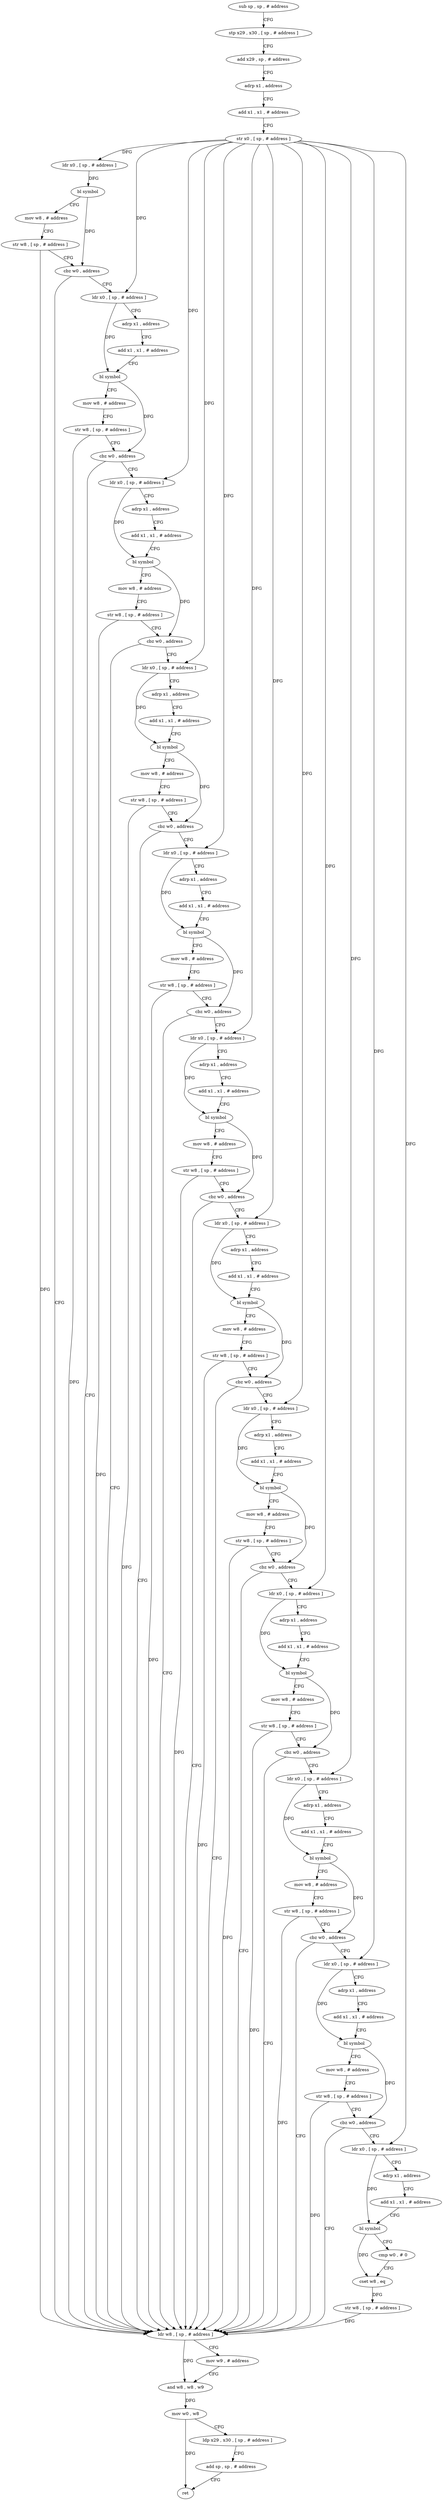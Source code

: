 digraph "func" {
"4206584" [label = "sub sp , sp , # address" ]
"4206588" [label = "stp x29 , x30 , [ sp , # address ]" ]
"4206592" [label = "add x29 , sp , # address" ]
"4206596" [label = "adrp x1 , address" ]
"4206600" [label = "add x1 , x1 , # address" ]
"4206604" [label = "str x0 , [ sp , # address ]" ]
"4206608" [label = "ldr x0 , [ sp , # address ]" ]
"4206612" [label = "bl symbol" ]
"4206616" [label = "mov w8 , # address" ]
"4206620" [label = "str w8 , [ sp , # address ]" ]
"4206624" [label = "cbz w0 , address" ]
"4206936" [label = "ldr w8 , [ sp , # address ]" ]
"4206628" [label = "ldr x0 , [ sp , # address ]" ]
"4206940" [label = "mov w9 , # address" ]
"4206944" [label = "and w8 , w8 , w9" ]
"4206948" [label = "mov w0 , w8" ]
"4206952" [label = "ldp x29 , x30 , [ sp , # address ]" ]
"4206956" [label = "add sp , sp , # address" ]
"4206960" [label = "ret" ]
"4206632" [label = "adrp x1 , address" ]
"4206636" [label = "add x1 , x1 , # address" ]
"4206640" [label = "bl symbol" ]
"4206644" [label = "mov w8 , # address" ]
"4206648" [label = "str w8 , [ sp , # address ]" ]
"4206652" [label = "cbz w0 , address" ]
"4206656" [label = "ldr x0 , [ sp , # address ]" ]
"4206660" [label = "adrp x1 , address" ]
"4206664" [label = "add x1 , x1 , # address" ]
"4206668" [label = "bl symbol" ]
"4206672" [label = "mov w8 , # address" ]
"4206676" [label = "str w8 , [ sp , # address ]" ]
"4206680" [label = "cbz w0 , address" ]
"4206684" [label = "ldr x0 , [ sp , # address ]" ]
"4206688" [label = "adrp x1 , address" ]
"4206692" [label = "add x1 , x1 , # address" ]
"4206696" [label = "bl symbol" ]
"4206700" [label = "mov w8 , # address" ]
"4206704" [label = "str w8 , [ sp , # address ]" ]
"4206708" [label = "cbz w0 , address" ]
"4206712" [label = "ldr x0 , [ sp , # address ]" ]
"4206716" [label = "adrp x1 , address" ]
"4206720" [label = "add x1 , x1 , # address" ]
"4206724" [label = "bl symbol" ]
"4206728" [label = "mov w8 , # address" ]
"4206732" [label = "str w8 , [ sp , # address ]" ]
"4206736" [label = "cbz w0 , address" ]
"4206740" [label = "ldr x0 , [ sp , # address ]" ]
"4206744" [label = "adrp x1 , address" ]
"4206748" [label = "add x1 , x1 , # address" ]
"4206752" [label = "bl symbol" ]
"4206756" [label = "mov w8 , # address" ]
"4206760" [label = "str w8 , [ sp , # address ]" ]
"4206764" [label = "cbz w0 , address" ]
"4206768" [label = "ldr x0 , [ sp , # address ]" ]
"4206772" [label = "adrp x1 , address" ]
"4206776" [label = "add x1 , x1 , # address" ]
"4206780" [label = "bl symbol" ]
"4206784" [label = "mov w8 , # address" ]
"4206788" [label = "str w8 , [ sp , # address ]" ]
"4206792" [label = "cbz w0 , address" ]
"4206796" [label = "ldr x0 , [ sp , # address ]" ]
"4206800" [label = "adrp x1 , address" ]
"4206804" [label = "add x1 , x1 , # address" ]
"4206808" [label = "bl symbol" ]
"4206812" [label = "mov w8 , # address" ]
"4206816" [label = "str w8 , [ sp , # address ]" ]
"4206820" [label = "cbz w0 , address" ]
"4206824" [label = "ldr x0 , [ sp , # address ]" ]
"4206828" [label = "adrp x1 , address" ]
"4206832" [label = "add x1 , x1 , # address" ]
"4206836" [label = "bl symbol" ]
"4206840" [label = "mov w8 , # address" ]
"4206844" [label = "str w8 , [ sp , # address ]" ]
"4206848" [label = "cbz w0 , address" ]
"4206852" [label = "ldr x0 , [ sp , # address ]" ]
"4206856" [label = "adrp x1 , address" ]
"4206860" [label = "add x1 , x1 , # address" ]
"4206864" [label = "bl symbol" ]
"4206868" [label = "mov w8 , # address" ]
"4206872" [label = "str w8 , [ sp , # address ]" ]
"4206876" [label = "cbz w0 , address" ]
"4206880" [label = "ldr x0 , [ sp , # address ]" ]
"4206884" [label = "adrp x1 , address" ]
"4206888" [label = "add x1 , x1 , # address" ]
"4206892" [label = "bl symbol" ]
"4206896" [label = "mov w8 , # address" ]
"4206900" [label = "str w8 , [ sp , # address ]" ]
"4206904" [label = "cbz w0 , address" ]
"4206908" [label = "ldr x0 , [ sp , # address ]" ]
"4206912" [label = "adrp x1 , address" ]
"4206916" [label = "add x1 , x1 , # address" ]
"4206920" [label = "bl symbol" ]
"4206924" [label = "cmp w0 , # 0" ]
"4206928" [label = "cset w8 , eq" ]
"4206932" [label = "str w8 , [ sp , # address ]" ]
"4206584" -> "4206588" [ label = "CFG" ]
"4206588" -> "4206592" [ label = "CFG" ]
"4206592" -> "4206596" [ label = "CFG" ]
"4206596" -> "4206600" [ label = "CFG" ]
"4206600" -> "4206604" [ label = "CFG" ]
"4206604" -> "4206608" [ label = "DFG" ]
"4206604" -> "4206628" [ label = "DFG" ]
"4206604" -> "4206656" [ label = "DFG" ]
"4206604" -> "4206684" [ label = "DFG" ]
"4206604" -> "4206712" [ label = "DFG" ]
"4206604" -> "4206740" [ label = "DFG" ]
"4206604" -> "4206768" [ label = "DFG" ]
"4206604" -> "4206796" [ label = "DFG" ]
"4206604" -> "4206824" [ label = "DFG" ]
"4206604" -> "4206852" [ label = "DFG" ]
"4206604" -> "4206880" [ label = "DFG" ]
"4206604" -> "4206908" [ label = "DFG" ]
"4206608" -> "4206612" [ label = "DFG" ]
"4206612" -> "4206616" [ label = "CFG" ]
"4206612" -> "4206624" [ label = "DFG" ]
"4206616" -> "4206620" [ label = "CFG" ]
"4206620" -> "4206624" [ label = "CFG" ]
"4206620" -> "4206936" [ label = "DFG" ]
"4206624" -> "4206936" [ label = "CFG" ]
"4206624" -> "4206628" [ label = "CFG" ]
"4206936" -> "4206940" [ label = "CFG" ]
"4206936" -> "4206944" [ label = "DFG" ]
"4206628" -> "4206632" [ label = "CFG" ]
"4206628" -> "4206640" [ label = "DFG" ]
"4206940" -> "4206944" [ label = "CFG" ]
"4206944" -> "4206948" [ label = "DFG" ]
"4206948" -> "4206952" [ label = "CFG" ]
"4206948" -> "4206960" [ label = "DFG" ]
"4206952" -> "4206956" [ label = "CFG" ]
"4206956" -> "4206960" [ label = "CFG" ]
"4206632" -> "4206636" [ label = "CFG" ]
"4206636" -> "4206640" [ label = "CFG" ]
"4206640" -> "4206644" [ label = "CFG" ]
"4206640" -> "4206652" [ label = "DFG" ]
"4206644" -> "4206648" [ label = "CFG" ]
"4206648" -> "4206652" [ label = "CFG" ]
"4206648" -> "4206936" [ label = "DFG" ]
"4206652" -> "4206936" [ label = "CFG" ]
"4206652" -> "4206656" [ label = "CFG" ]
"4206656" -> "4206660" [ label = "CFG" ]
"4206656" -> "4206668" [ label = "DFG" ]
"4206660" -> "4206664" [ label = "CFG" ]
"4206664" -> "4206668" [ label = "CFG" ]
"4206668" -> "4206672" [ label = "CFG" ]
"4206668" -> "4206680" [ label = "DFG" ]
"4206672" -> "4206676" [ label = "CFG" ]
"4206676" -> "4206680" [ label = "CFG" ]
"4206676" -> "4206936" [ label = "DFG" ]
"4206680" -> "4206936" [ label = "CFG" ]
"4206680" -> "4206684" [ label = "CFG" ]
"4206684" -> "4206688" [ label = "CFG" ]
"4206684" -> "4206696" [ label = "DFG" ]
"4206688" -> "4206692" [ label = "CFG" ]
"4206692" -> "4206696" [ label = "CFG" ]
"4206696" -> "4206700" [ label = "CFG" ]
"4206696" -> "4206708" [ label = "DFG" ]
"4206700" -> "4206704" [ label = "CFG" ]
"4206704" -> "4206708" [ label = "CFG" ]
"4206704" -> "4206936" [ label = "DFG" ]
"4206708" -> "4206936" [ label = "CFG" ]
"4206708" -> "4206712" [ label = "CFG" ]
"4206712" -> "4206716" [ label = "CFG" ]
"4206712" -> "4206724" [ label = "DFG" ]
"4206716" -> "4206720" [ label = "CFG" ]
"4206720" -> "4206724" [ label = "CFG" ]
"4206724" -> "4206728" [ label = "CFG" ]
"4206724" -> "4206736" [ label = "DFG" ]
"4206728" -> "4206732" [ label = "CFG" ]
"4206732" -> "4206736" [ label = "CFG" ]
"4206732" -> "4206936" [ label = "DFG" ]
"4206736" -> "4206936" [ label = "CFG" ]
"4206736" -> "4206740" [ label = "CFG" ]
"4206740" -> "4206744" [ label = "CFG" ]
"4206740" -> "4206752" [ label = "DFG" ]
"4206744" -> "4206748" [ label = "CFG" ]
"4206748" -> "4206752" [ label = "CFG" ]
"4206752" -> "4206756" [ label = "CFG" ]
"4206752" -> "4206764" [ label = "DFG" ]
"4206756" -> "4206760" [ label = "CFG" ]
"4206760" -> "4206764" [ label = "CFG" ]
"4206760" -> "4206936" [ label = "DFG" ]
"4206764" -> "4206936" [ label = "CFG" ]
"4206764" -> "4206768" [ label = "CFG" ]
"4206768" -> "4206772" [ label = "CFG" ]
"4206768" -> "4206780" [ label = "DFG" ]
"4206772" -> "4206776" [ label = "CFG" ]
"4206776" -> "4206780" [ label = "CFG" ]
"4206780" -> "4206784" [ label = "CFG" ]
"4206780" -> "4206792" [ label = "DFG" ]
"4206784" -> "4206788" [ label = "CFG" ]
"4206788" -> "4206792" [ label = "CFG" ]
"4206788" -> "4206936" [ label = "DFG" ]
"4206792" -> "4206936" [ label = "CFG" ]
"4206792" -> "4206796" [ label = "CFG" ]
"4206796" -> "4206800" [ label = "CFG" ]
"4206796" -> "4206808" [ label = "DFG" ]
"4206800" -> "4206804" [ label = "CFG" ]
"4206804" -> "4206808" [ label = "CFG" ]
"4206808" -> "4206812" [ label = "CFG" ]
"4206808" -> "4206820" [ label = "DFG" ]
"4206812" -> "4206816" [ label = "CFG" ]
"4206816" -> "4206820" [ label = "CFG" ]
"4206816" -> "4206936" [ label = "DFG" ]
"4206820" -> "4206936" [ label = "CFG" ]
"4206820" -> "4206824" [ label = "CFG" ]
"4206824" -> "4206828" [ label = "CFG" ]
"4206824" -> "4206836" [ label = "DFG" ]
"4206828" -> "4206832" [ label = "CFG" ]
"4206832" -> "4206836" [ label = "CFG" ]
"4206836" -> "4206840" [ label = "CFG" ]
"4206836" -> "4206848" [ label = "DFG" ]
"4206840" -> "4206844" [ label = "CFG" ]
"4206844" -> "4206848" [ label = "CFG" ]
"4206844" -> "4206936" [ label = "DFG" ]
"4206848" -> "4206936" [ label = "CFG" ]
"4206848" -> "4206852" [ label = "CFG" ]
"4206852" -> "4206856" [ label = "CFG" ]
"4206852" -> "4206864" [ label = "DFG" ]
"4206856" -> "4206860" [ label = "CFG" ]
"4206860" -> "4206864" [ label = "CFG" ]
"4206864" -> "4206868" [ label = "CFG" ]
"4206864" -> "4206876" [ label = "DFG" ]
"4206868" -> "4206872" [ label = "CFG" ]
"4206872" -> "4206876" [ label = "CFG" ]
"4206872" -> "4206936" [ label = "DFG" ]
"4206876" -> "4206936" [ label = "CFG" ]
"4206876" -> "4206880" [ label = "CFG" ]
"4206880" -> "4206884" [ label = "CFG" ]
"4206880" -> "4206892" [ label = "DFG" ]
"4206884" -> "4206888" [ label = "CFG" ]
"4206888" -> "4206892" [ label = "CFG" ]
"4206892" -> "4206896" [ label = "CFG" ]
"4206892" -> "4206904" [ label = "DFG" ]
"4206896" -> "4206900" [ label = "CFG" ]
"4206900" -> "4206904" [ label = "CFG" ]
"4206900" -> "4206936" [ label = "DFG" ]
"4206904" -> "4206936" [ label = "CFG" ]
"4206904" -> "4206908" [ label = "CFG" ]
"4206908" -> "4206912" [ label = "CFG" ]
"4206908" -> "4206920" [ label = "DFG" ]
"4206912" -> "4206916" [ label = "CFG" ]
"4206916" -> "4206920" [ label = "CFG" ]
"4206920" -> "4206924" [ label = "CFG" ]
"4206920" -> "4206928" [ label = "DFG" ]
"4206924" -> "4206928" [ label = "CFG" ]
"4206928" -> "4206932" [ label = "DFG" ]
"4206932" -> "4206936" [ label = "DFG" ]
}
